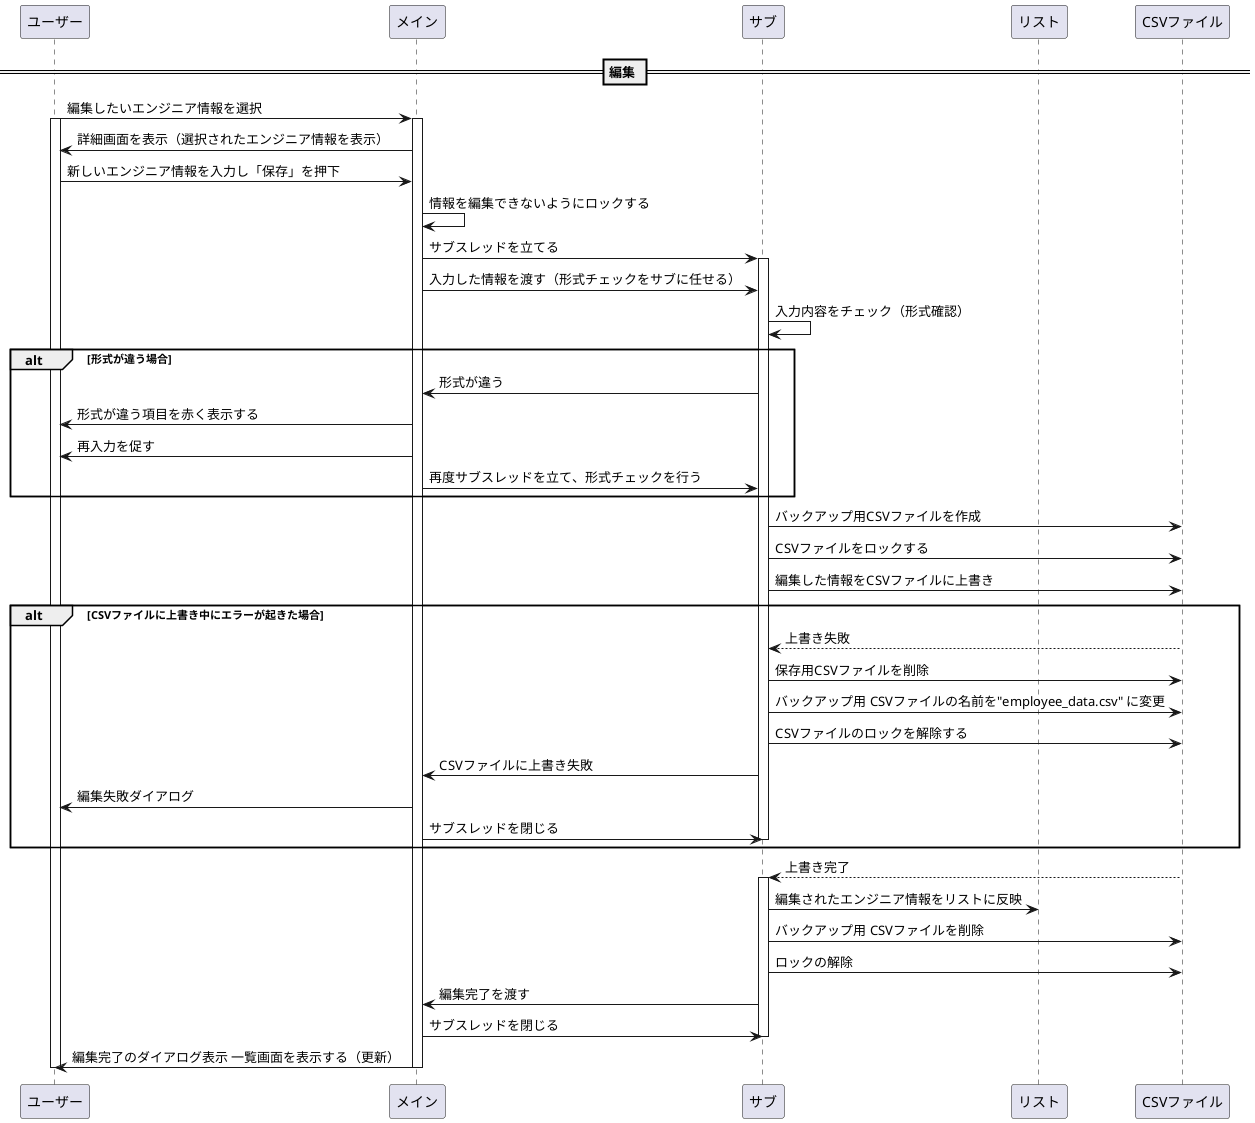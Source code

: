 @startuml
participant ユーザー
participant メイン
participant サブ
participant リスト
participant CSVファイル

== 編集 ==

ユーザー -> メイン : 編集したいエンジニア情報を選択
activate ユーザー
activate メイン

メイン -> ユーザー : 詳細画面を表示（選択されたエンジニア情報を表示）
ユーザー -> メイン : 新しいエンジニア情報を入力し「保存」を押下
メイン->メイン : 情報を編集できないようにロックする
メイン->サブ : サブスレッドを立てる
activate サブ
メイン -> サブ : 入力した情報を渡す（形式チェックをサブに任せる）

サブ -> サブ : 入力内容をチェック（形式確認）
alt 形式が違う場合
    サブ -> メイン : 形式が違う
    メイン -> ユーザー : 形式が違う項目を赤く表示する
    メイン->ユーザー : 再入力を促す
    メイン->サブ : 再度サブスレッドを立て、形式チェックを行う
end

サブ -> CSVファイル : バックアップ用CSVファイルを作成

サブ -> CSVファイル : CSVファイルをロックする
サブ->CSVファイル : 編集した情報をCSVファイルに上書き

alt CSVファイルに上書き中にエラーが起きた場合
    CSVファイル-->サブ : 上書き失敗
    サブ->CSVファイル : 保存用CSVファイルを削除
    サブ->CSVファイル : バックアップ用 CSVファイルの名前を"employee_data.csv" に変更
    サブ->CSVファイル : CSVファイルのロックを解除する
    サブ->メイン: CSVファイルに上書き失敗
    メイン->ユーザー : 編集失敗ダイアログ
    メイン->サブ : サブスレッドを閉じる
    deactivate サブ
end

CSVファイル --> サブ : 上書き完了
activate サブ
サブ->リスト : 編集されたエンジニア情報をリストに反映
サブ-> CSVファイル : バックアップ用 CSVファイルを削除
サブ -> CSVファイル : ロックの解除

サブ -> メイン : 編集完了を渡す
メイン -> サブ : サブスレッドを閉じる
deactivate サブ
メイン -> ユーザー : 編集完了のダイアログ表示 一覧画面を表示する（更新）
deactivate メイン
deactivate ユーザー
@enduml